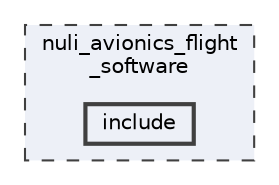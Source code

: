 digraph "nuli_avionics_flight_software/include"
{
 // LATEX_PDF_SIZE
  bgcolor="transparent";
  edge [fontname=Helvetica,fontsize=10,labelfontname=Helvetica,labelfontsize=10];
  node [fontname=Helvetica,fontsize=10,shape=box,height=0.2,width=0.4];
  compound=true
  subgraph clusterdir_d4d6be99ba265d6acdfe64aec301c456 {
    graph [ bgcolor="#edf0f7", pencolor="grey25", label="nuli_avionics_flight\l_software", fontname=Helvetica,fontsize=10 style="filled,dashed", URL="dir_d4d6be99ba265d6acdfe64aec301c456.html",tooltip=""]
  dir_9386f8c0c06aedb1cd0e9c0d9733928b [label="include", fillcolor="#edf0f7", color="grey25", style="filled,bold", URL="dir_9386f8c0c06aedb1cd0e9c0d9733928b.html",tooltip=""];
  }
}
